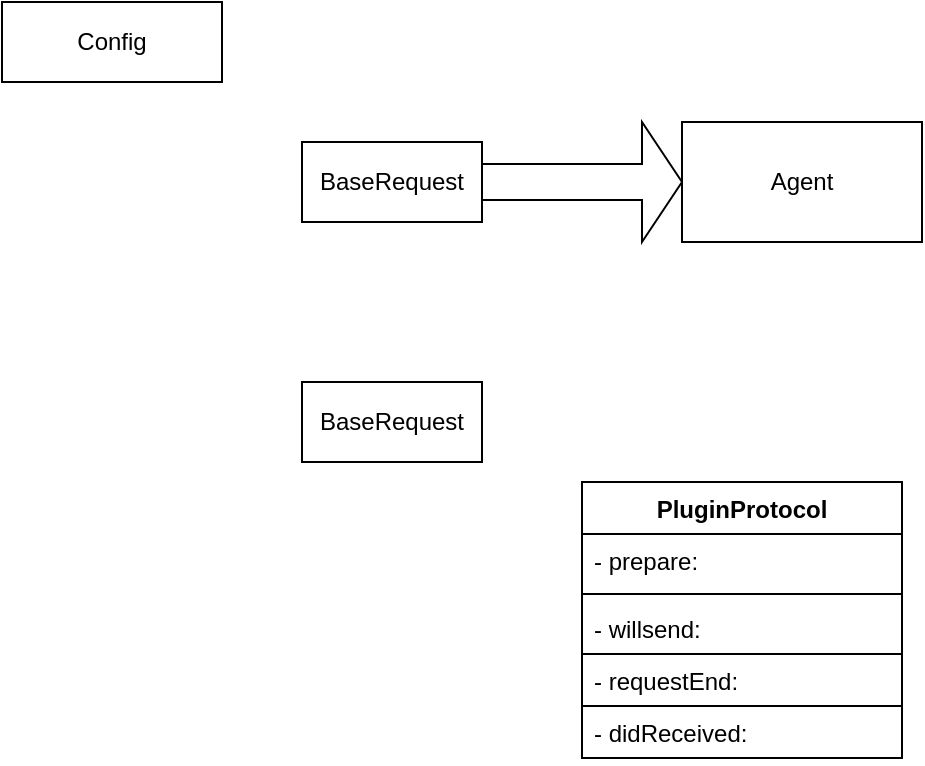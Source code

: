 <mxfile version="15.5.8" type="github">
  <diagram id="S-IovyTwJuFCrwBOsUkQ" name="Page-1">
    <mxGraphModel dx="1121" dy="758" grid="1" gridSize="10" guides="1" tooltips="1" connect="1" arrows="1" fold="1" page="1" pageScale="1" pageWidth="827" pageHeight="1169" math="0" shadow="0">
      <root>
        <mxCell id="0" />
        <mxCell id="1" parent="0" />
        <mxCell id="bx9Bh3daJzL26BUNqYiZ-1" value="BaseRequest" style="rounded=0;whiteSpace=wrap;html=1;" vertex="1" parent="1">
          <mxGeometry x="180" y="270" width="90" height="40" as="geometry" />
        </mxCell>
        <mxCell id="bx9Bh3daJzL26BUNqYiZ-2" value="Agent" style="rounded=0;whiteSpace=wrap;html=1;" vertex="1" parent="1">
          <mxGeometry x="370" y="260" width="120" height="60" as="geometry" />
        </mxCell>
        <mxCell id="bx9Bh3daJzL26BUNqYiZ-7" value="" style="shape=singleArrow;whiteSpace=wrap;html=1;" vertex="1" parent="1">
          <mxGeometry x="270" y="260" width="100" height="60" as="geometry" />
        </mxCell>
        <mxCell id="bx9Bh3daJzL26BUNqYiZ-9" value="Config" style="rounded=0;whiteSpace=wrap;html=1;" vertex="1" parent="1">
          <mxGeometry x="30" y="200" width="110" height="40" as="geometry" />
        </mxCell>
        <mxCell id="bx9Bh3daJzL26BUNqYiZ-15" value="PluginProtocol" style="swimlane;fontStyle=1;align=center;verticalAlign=top;childLayout=stackLayout;horizontal=1;startSize=26;horizontalStack=0;resizeParent=1;resizeParentMax=0;resizeLast=0;collapsible=1;marginBottom=0;" vertex="1" parent="1">
          <mxGeometry x="320" y="440" width="160" height="138" as="geometry" />
        </mxCell>
        <mxCell id="bx9Bh3daJzL26BUNqYiZ-16" value="- prepare:" style="text;strokeColor=none;fillColor=none;align=left;verticalAlign=top;spacingLeft=4;spacingRight=4;overflow=hidden;rotatable=0;points=[[0,0.5],[1,0.5]];portConstraint=eastwest;" vertex="1" parent="bx9Bh3daJzL26BUNqYiZ-15">
          <mxGeometry y="26" width="160" height="26" as="geometry" />
        </mxCell>
        <mxCell id="bx9Bh3daJzL26BUNqYiZ-17" value="" style="line;strokeWidth=1;fillColor=none;align=left;verticalAlign=middle;spacingTop=-1;spacingLeft=3;spacingRight=3;rotatable=0;labelPosition=right;points=[];portConstraint=eastwest;" vertex="1" parent="bx9Bh3daJzL26BUNqYiZ-15">
          <mxGeometry y="52" width="160" height="8" as="geometry" />
        </mxCell>
        <mxCell id="bx9Bh3daJzL26BUNqYiZ-18" value="- willsend:" style="text;strokeColor=none;fillColor=none;align=left;verticalAlign=top;spacingLeft=4;spacingRight=4;overflow=hidden;rotatable=0;points=[[0,0.5],[1,0.5]];portConstraint=eastwest;" vertex="1" parent="bx9Bh3daJzL26BUNqYiZ-15">
          <mxGeometry y="60" width="160" height="26" as="geometry" />
        </mxCell>
        <mxCell id="bx9Bh3daJzL26BUNqYiZ-24" value="- requestEnd:" style="text;strokeColor=default;fillColor=none;align=left;verticalAlign=top;spacingLeft=4;spacingRight=4;overflow=hidden;rotatable=0;points=[[0,0.5],[1,0.5]];portConstraint=eastwest;" vertex="1" parent="bx9Bh3daJzL26BUNqYiZ-15">
          <mxGeometry y="86" width="160" height="26" as="geometry" />
        </mxCell>
        <mxCell id="bx9Bh3daJzL26BUNqYiZ-25" value="- didReceived:" style="text;strokeColor=default;fillColor=none;align=left;verticalAlign=top;spacingLeft=4;spacingRight=4;overflow=hidden;rotatable=0;points=[[0,0.5],[1,0.5]];portConstraint=eastwest;" vertex="1" parent="bx9Bh3daJzL26BUNqYiZ-15">
          <mxGeometry y="112" width="160" height="26" as="geometry" />
        </mxCell>
        <mxCell id="bx9Bh3daJzL26BUNqYiZ-28" value="BaseRequest" style="rounded=0;whiteSpace=wrap;html=1;" vertex="1" parent="1">
          <mxGeometry x="180" y="390" width="90" height="40" as="geometry" />
        </mxCell>
      </root>
    </mxGraphModel>
  </diagram>
</mxfile>

